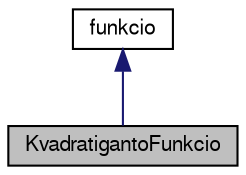 digraph G
{
  edge [fontname="FreeSans",fontsize="10",labelfontname="FreeSans",labelfontsize="10"];
  node [fontname="FreeSans",fontsize="10",shape=record];
  Node1 [label="KvadratigantoFunkcio",height=0.2,width=0.4,color="black", fillcolor="grey75", style="filled" fontcolor="black"];
  Node2 -> Node1 [dir=back,color="midnightblue",fontsize="10",style="solid",fontname="FreeSans"];
  Node2 [label="funkcio",height=0.2,width=0.4,color="black", fillcolor="white", style="filled",URL="$db/d59/classfunkcio.html",tooltip="Класс для целевой функции."];
}
